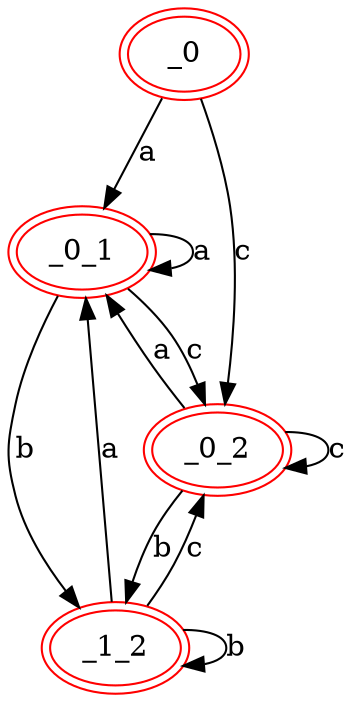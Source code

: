 digraph G {
_0->_0_1 [label="a"]
_0->_0_2 [label="c"]
_0_1->_0_1 [label="a"]
_0_1->_1_2 [label="b"]
_0_1->_0_2 [label="c"]
_0_2->_0_1 [label="a"]
_0_2->_1_2 [label="b"]
_0_2->_0_2 [label="c"]
_1_2->_0_1 [label="a"]
_1_2->_1_2 [label="b"]
_1_2->_0_2 [label="c"]
_0 [peripheries=2]
_0_1 [peripheries=2]
_0_2 [peripheries=2]
_0_2 [peripheries=2]
_1_2 [peripheries=2]
_0 [color=red]
_0_1 [color=red]
_0_2 [color=red]
_0_2 [color=red]
_1_2 [color=red]
}
